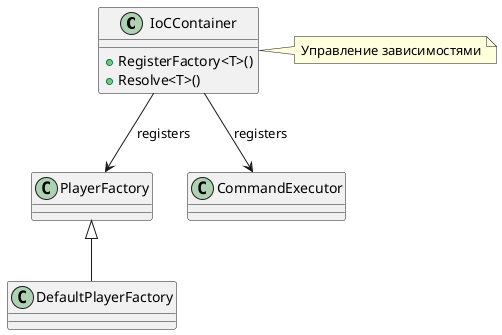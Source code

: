 @startuml
class IoCContainer {
    +RegisterFactory<T>()
    +Resolve<T>()
}

class PlayerFactory
class DefaultPlayerFactory
class CommandExecutor

IoCContainer --> PlayerFactory : registers
IoCContainer --> CommandExecutor : registers
PlayerFactory <|-- DefaultPlayerFactory

note right of IoCContainer
  Управление зависимостями
end note
@enduml